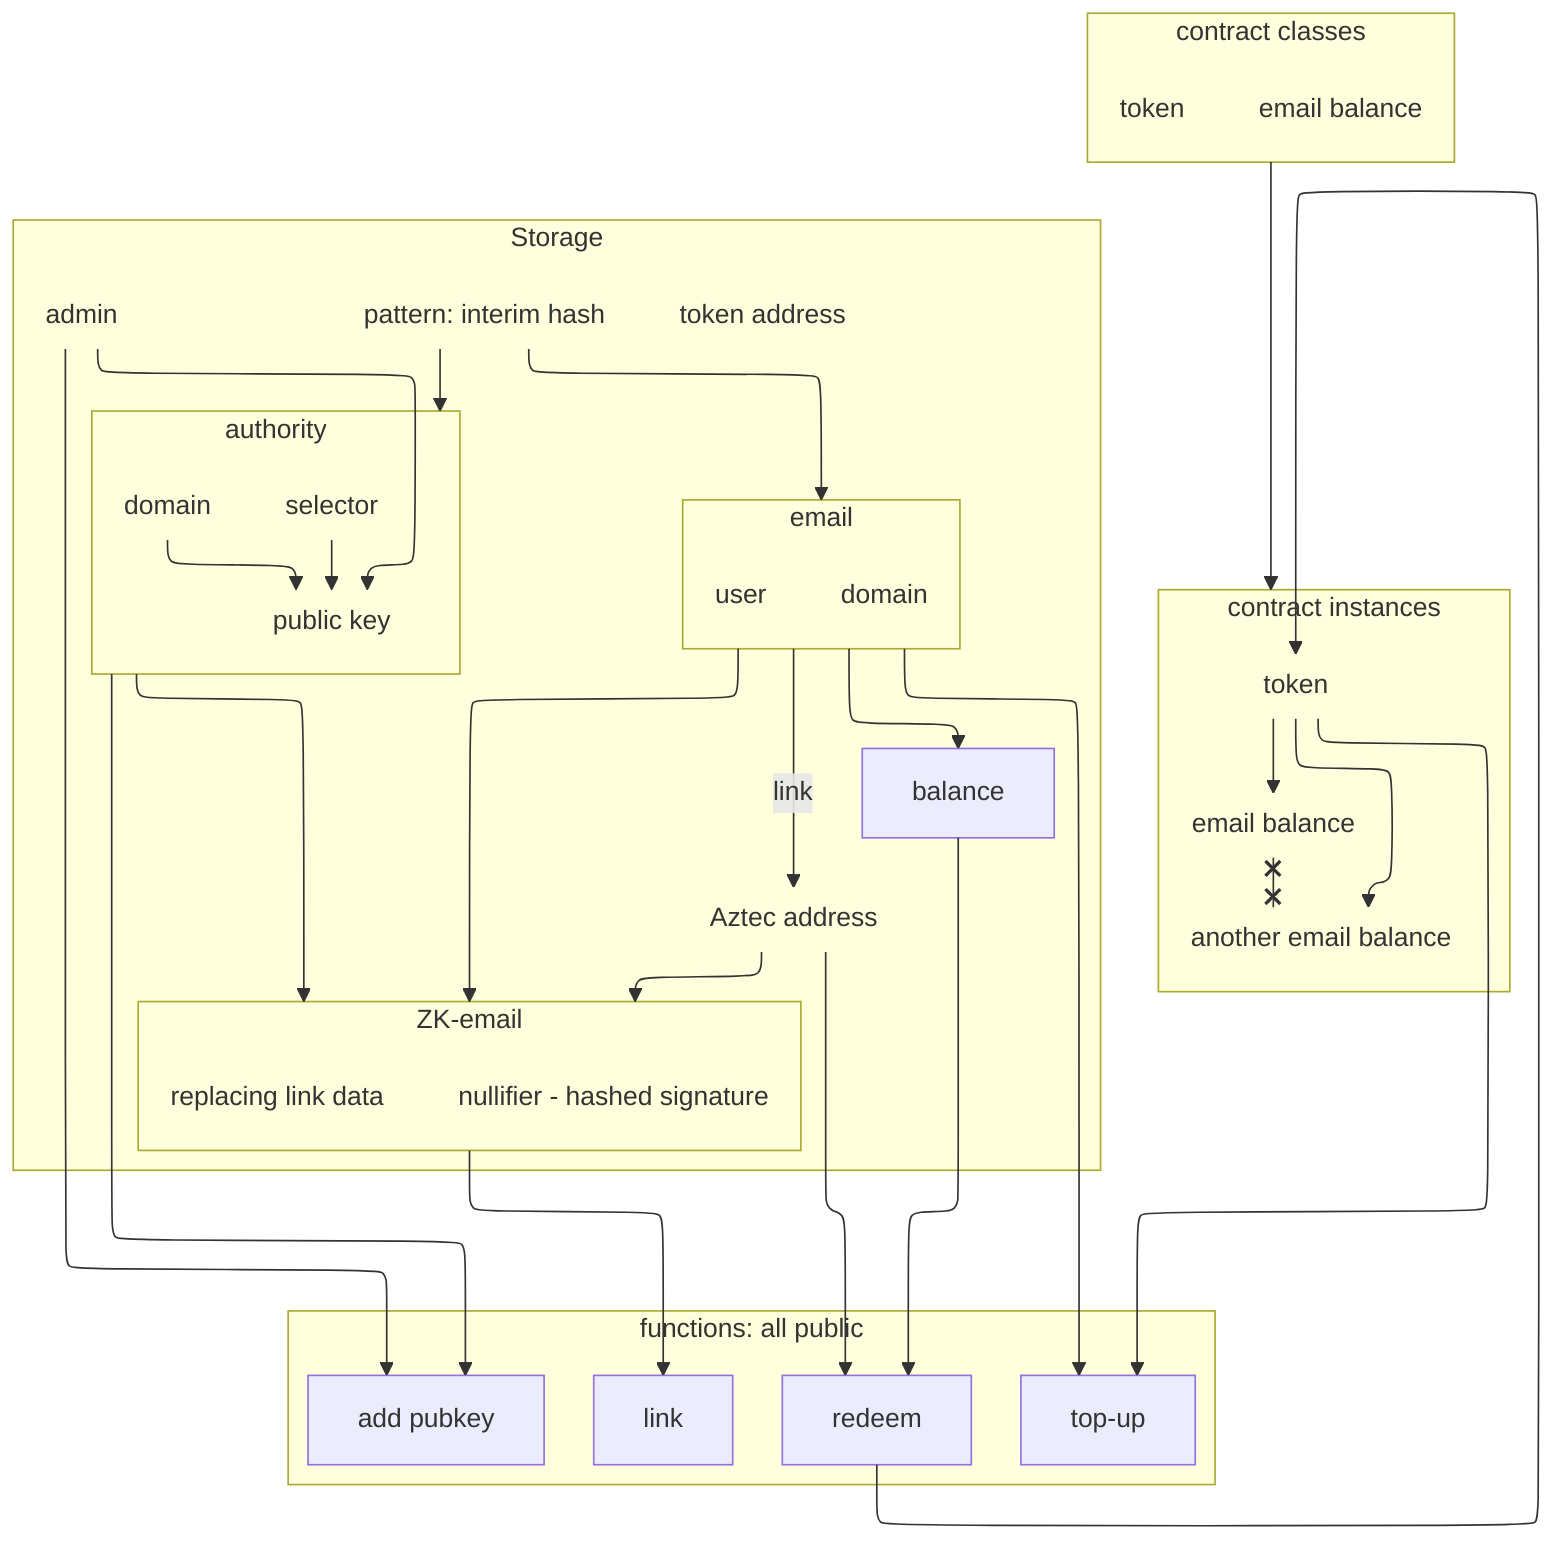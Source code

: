 ---
config:
  layout: elk
---
flowchart TD
 subgraph s1["contract classes"]
        n3["token"]
        n6["email balance"]
  end
 subgraph s2["contract instances"]
        n4["token"]
        n7["email balance"]
        n8["another email balance"]
  end
 subgraph s5["authority"]
        n9["domain"]
        n10["selector"]
        n11["public key"]
  end
 subgraph s6["email"]
        n14["user"]
        n18["domain"]
  end
 subgraph s3["Storage"]
        s5
        s6
        n16["admin"]
        n15["Aztec address"]
        n20["balance"]
        s8["s8"]
        n17["pattern: interim hash"]
        n25["token address"]
  end
 subgraph s7["functions: all public"]
        n22["link"]
        n21["redeem"]
        n23["add pubkey"]
        n24["top-up"]
  end
 subgraph s8["ZK-email"]
        n13["replacing link data<br>"]
        n12["nullifier - hashed signature"]
  end
    s1 --> s2
    n4 --> n7 & n8 & n24 
    n7 x--x n8
    n17 --> s6 & s5
    n16 --> n11 & n23
    s6 --> n20 & n24 & s8
    s6 -- link --> n15
    n20 --> n21
    n15 --> n21 & s8
    s5 --> n23 & s8
    s8 --> n22
    n21 --> n4
    n10 --> n11
    n9 --> n11
    n3@{ shape: text}
    n6@{ shape: text}
    n4@{ shape: text}
    n7@{ shape: text}
    n8@{ shape: text}
    n9@{ shape: text}
    n10@{ shape: text}
    n11@{ shape: text}
    n14@{ shape: text}
    n18@{ shape: text}
    n16@{ shape: text}
    n15@{ shape: text}
    n17@{ shape: text}
    n21@{ shape: rect}
    n23@{ shape: rect}
    n13@{ shape: text}
    n12@{ shape: text}
    n25@{ shape: text}